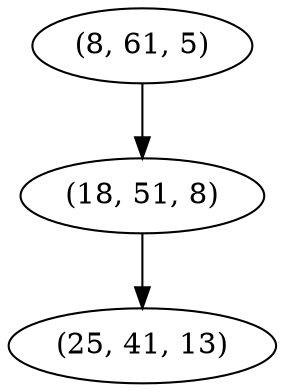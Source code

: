 digraph tree {
    "(8, 61, 5)";
    "(18, 51, 8)";
    "(25, 41, 13)";
    "(8, 61, 5)" -> "(18, 51, 8)";
    "(18, 51, 8)" -> "(25, 41, 13)";
}
